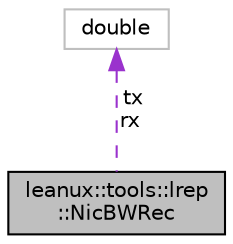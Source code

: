 digraph "leanux::tools::lrep::NicBWRec"
{
 // LATEX_PDF_SIZE
  bgcolor="transparent";
  edge [fontname="Helvetica",fontsize="10",labelfontname="Helvetica",labelfontsize="10"];
  node [fontname="Helvetica",fontsize="10",shape=record];
  Node1 [label="leanux::tools::lrep\l::NicBWRec",height=0.2,width=0.4,color="black", fillcolor="grey75", style="filled", fontcolor="black",tooltip=" "];
  Node2 -> Node1 [dir="back",color="darkorchid3",fontsize="10",style="dashed",label=" tx\nrx" ,fontname="Helvetica"];
  Node2 [label="double",height=0.2,width=0.4,color="grey75",tooltip=" "];
}
